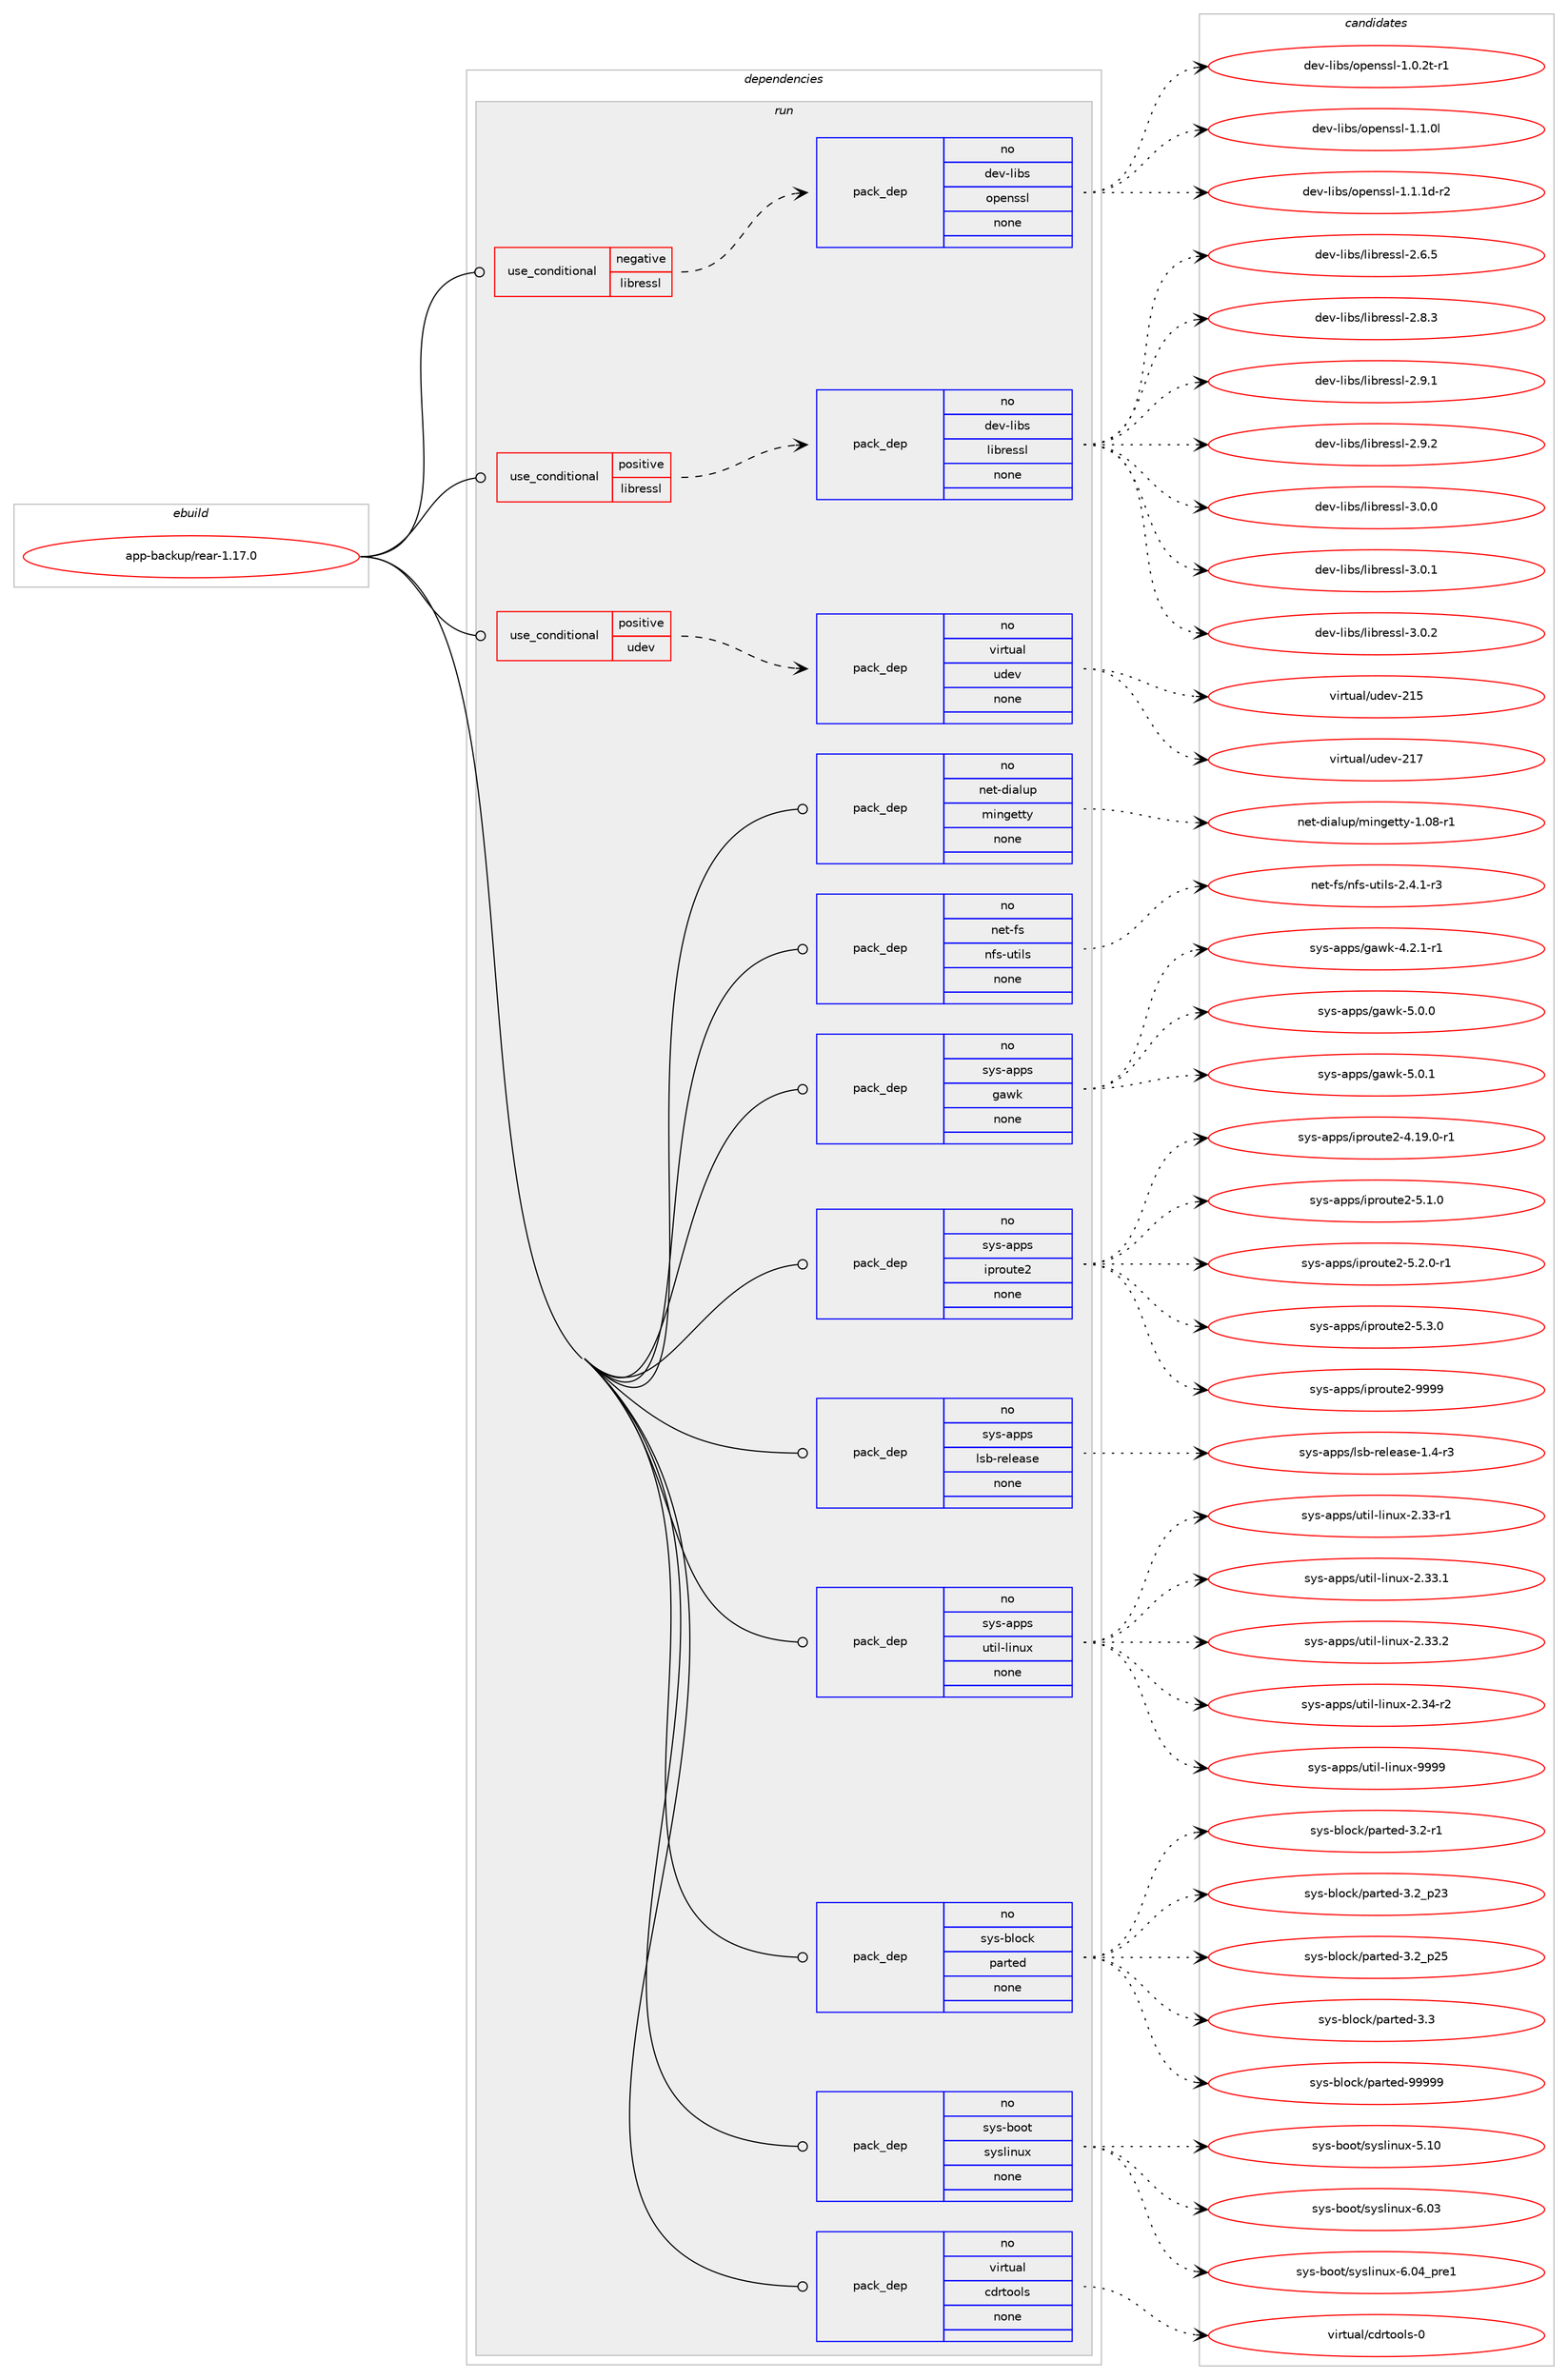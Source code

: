 digraph prolog {

# *************
# Graph options
# *************

newrank=true;
concentrate=true;
compound=true;
graph [rankdir=LR,fontname=Helvetica,fontsize=10,ranksep=1.5];#, ranksep=2.5, nodesep=0.2];
edge  [arrowhead=vee];
node  [fontname=Helvetica,fontsize=10];

# **********
# The ebuild
# **********

subgraph cluster_leftcol {
color=gray;
rank=same;
label=<<i>ebuild</i>>;
id [label="app-backup/rear-1.17.0", color=red, width=4, href="../app-backup/rear-1.17.0.svg"];
}

# ****************
# The dependencies
# ****************

subgraph cluster_midcol {
color=gray;
label=<<i>dependencies</i>>;
subgraph cluster_compile {
fillcolor="#eeeeee";
style=filled;
label=<<i>compile</i>>;
}
subgraph cluster_compileandrun {
fillcolor="#eeeeee";
style=filled;
label=<<i>compile and run</i>>;
}
subgraph cluster_run {
fillcolor="#eeeeee";
style=filled;
label=<<i>run</i>>;
subgraph cond113408 {
dependency475119 [label=<<TABLE BORDER="0" CELLBORDER="1" CELLSPACING="0" CELLPADDING="4"><TR><TD ROWSPAN="3" CELLPADDING="10">use_conditional</TD></TR><TR><TD>negative</TD></TR><TR><TD>libressl</TD></TR></TABLE>>, shape=none, color=red];
subgraph pack353084 {
dependency475120 [label=<<TABLE BORDER="0" CELLBORDER="1" CELLSPACING="0" CELLPADDING="4" WIDTH="220"><TR><TD ROWSPAN="6" CELLPADDING="30">pack_dep</TD></TR><TR><TD WIDTH="110">no</TD></TR><TR><TD>dev-libs</TD></TR><TR><TD>openssl</TD></TR><TR><TD>none</TD></TR><TR><TD></TD></TR></TABLE>>, shape=none, color=blue];
}
dependency475119:e -> dependency475120:w [weight=20,style="dashed",arrowhead="vee"];
}
id:e -> dependency475119:w [weight=20,style="solid",arrowhead="odot"];
subgraph cond113409 {
dependency475121 [label=<<TABLE BORDER="0" CELLBORDER="1" CELLSPACING="0" CELLPADDING="4"><TR><TD ROWSPAN="3" CELLPADDING="10">use_conditional</TD></TR><TR><TD>positive</TD></TR><TR><TD>libressl</TD></TR></TABLE>>, shape=none, color=red];
subgraph pack353085 {
dependency475122 [label=<<TABLE BORDER="0" CELLBORDER="1" CELLSPACING="0" CELLPADDING="4" WIDTH="220"><TR><TD ROWSPAN="6" CELLPADDING="30">pack_dep</TD></TR><TR><TD WIDTH="110">no</TD></TR><TR><TD>dev-libs</TD></TR><TR><TD>libressl</TD></TR><TR><TD>none</TD></TR><TR><TD></TD></TR></TABLE>>, shape=none, color=blue];
}
dependency475121:e -> dependency475122:w [weight=20,style="dashed",arrowhead="vee"];
}
id:e -> dependency475121:w [weight=20,style="solid",arrowhead="odot"];
subgraph cond113410 {
dependency475123 [label=<<TABLE BORDER="0" CELLBORDER="1" CELLSPACING="0" CELLPADDING="4"><TR><TD ROWSPAN="3" CELLPADDING="10">use_conditional</TD></TR><TR><TD>positive</TD></TR><TR><TD>udev</TD></TR></TABLE>>, shape=none, color=red];
subgraph pack353086 {
dependency475124 [label=<<TABLE BORDER="0" CELLBORDER="1" CELLSPACING="0" CELLPADDING="4" WIDTH="220"><TR><TD ROWSPAN="6" CELLPADDING="30">pack_dep</TD></TR><TR><TD WIDTH="110">no</TD></TR><TR><TD>virtual</TD></TR><TR><TD>udev</TD></TR><TR><TD>none</TD></TR><TR><TD></TD></TR></TABLE>>, shape=none, color=blue];
}
dependency475123:e -> dependency475124:w [weight=20,style="dashed",arrowhead="vee"];
}
id:e -> dependency475123:w [weight=20,style="solid",arrowhead="odot"];
subgraph pack353087 {
dependency475125 [label=<<TABLE BORDER="0" CELLBORDER="1" CELLSPACING="0" CELLPADDING="4" WIDTH="220"><TR><TD ROWSPAN="6" CELLPADDING="30">pack_dep</TD></TR><TR><TD WIDTH="110">no</TD></TR><TR><TD>net-dialup</TD></TR><TR><TD>mingetty</TD></TR><TR><TD>none</TD></TR><TR><TD></TD></TR></TABLE>>, shape=none, color=blue];
}
id:e -> dependency475125:w [weight=20,style="solid",arrowhead="odot"];
subgraph pack353088 {
dependency475126 [label=<<TABLE BORDER="0" CELLBORDER="1" CELLSPACING="0" CELLPADDING="4" WIDTH="220"><TR><TD ROWSPAN="6" CELLPADDING="30">pack_dep</TD></TR><TR><TD WIDTH="110">no</TD></TR><TR><TD>net-fs</TD></TR><TR><TD>nfs-utils</TD></TR><TR><TD>none</TD></TR><TR><TD></TD></TR></TABLE>>, shape=none, color=blue];
}
id:e -> dependency475126:w [weight=20,style="solid",arrowhead="odot"];
subgraph pack353089 {
dependency475127 [label=<<TABLE BORDER="0" CELLBORDER="1" CELLSPACING="0" CELLPADDING="4" WIDTH="220"><TR><TD ROWSPAN="6" CELLPADDING="30">pack_dep</TD></TR><TR><TD WIDTH="110">no</TD></TR><TR><TD>sys-apps</TD></TR><TR><TD>gawk</TD></TR><TR><TD>none</TD></TR><TR><TD></TD></TR></TABLE>>, shape=none, color=blue];
}
id:e -> dependency475127:w [weight=20,style="solid",arrowhead="odot"];
subgraph pack353090 {
dependency475128 [label=<<TABLE BORDER="0" CELLBORDER="1" CELLSPACING="0" CELLPADDING="4" WIDTH="220"><TR><TD ROWSPAN="6" CELLPADDING="30">pack_dep</TD></TR><TR><TD WIDTH="110">no</TD></TR><TR><TD>sys-apps</TD></TR><TR><TD>iproute2</TD></TR><TR><TD>none</TD></TR><TR><TD></TD></TR></TABLE>>, shape=none, color=blue];
}
id:e -> dependency475128:w [weight=20,style="solid",arrowhead="odot"];
subgraph pack353091 {
dependency475129 [label=<<TABLE BORDER="0" CELLBORDER="1" CELLSPACING="0" CELLPADDING="4" WIDTH="220"><TR><TD ROWSPAN="6" CELLPADDING="30">pack_dep</TD></TR><TR><TD WIDTH="110">no</TD></TR><TR><TD>sys-apps</TD></TR><TR><TD>lsb-release</TD></TR><TR><TD>none</TD></TR><TR><TD></TD></TR></TABLE>>, shape=none, color=blue];
}
id:e -> dependency475129:w [weight=20,style="solid",arrowhead="odot"];
subgraph pack353092 {
dependency475130 [label=<<TABLE BORDER="0" CELLBORDER="1" CELLSPACING="0" CELLPADDING="4" WIDTH="220"><TR><TD ROWSPAN="6" CELLPADDING="30">pack_dep</TD></TR><TR><TD WIDTH="110">no</TD></TR><TR><TD>sys-apps</TD></TR><TR><TD>util-linux</TD></TR><TR><TD>none</TD></TR><TR><TD></TD></TR></TABLE>>, shape=none, color=blue];
}
id:e -> dependency475130:w [weight=20,style="solid",arrowhead="odot"];
subgraph pack353093 {
dependency475131 [label=<<TABLE BORDER="0" CELLBORDER="1" CELLSPACING="0" CELLPADDING="4" WIDTH="220"><TR><TD ROWSPAN="6" CELLPADDING="30">pack_dep</TD></TR><TR><TD WIDTH="110">no</TD></TR><TR><TD>sys-block</TD></TR><TR><TD>parted</TD></TR><TR><TD>none</TD></TR><TR><TD></TD></TR></TABLE>>, shape=none, color=blue];
}
id:e -> dependency475131:w [weight=20,style="solid",arrowhead="odot"];
subgraph pack353094 {
dependency475132 [label=<<TABLE BORDER="0" CELLBORDER="1" CELLSPACING="0" CELLPADDING="4" WIDTH="220"><TR><TD ROWSPAN="6" CELLPADDING="30">pack_dep</TD></TR><TR><TD WIDTH="110">no</TD></TR><TR><TD>sys-boot</TD></TR><TR><TD>syslinux</TD></TR><TR><TD>none</TD></TR><TR><TD></TD></TR></TABLE>>, shape=none, color=blue];
}
id:e -> dependency475132:w [weight=20,style="solid",arrowhead="odot"];
subgraph pack353095 {
dependency475133 [label=<<TABLE BORDER="0" CELLBORDER="1" CELLSPACING="0" CELLPADDING="4" WIDTH="220"><TR><TD ROWSPAN="6" CELLPADDING="30">pack_dep</TD></TR><TR><TD WIDTH="110">no</TD></TR><TR><TD>virtual</TD></TR><TR><TD>cdrtools</TD></TR><TR><TD>none</TD></TR><TR><TD></TD></TR></TABLE>>, shape=none, color=blue];
}
id:e -> dependency475133:w [weight=20,style="solid",arrowhead="odot"];
}
}

# **************
# The candidates
# **************

subgraph cluster_choices {
rank=same;
color=gray;
label=<<i>candidates</i>>;

subgraph choice353084 {
color=black;
nodesep=1;
choice1001011184510810598115471111121011101151151084549464846501164511449 [label="dev-libs/openssl-1.0.2t-r1", color=red, width=4,href="../dev-libs/openssl-1.0.2t-r1.svg"];
choice100101118451081059811547111112101110115115108454946494648108 [label="dev-libs/openssl-1.1.0l", color=red, width=4,href="../dev-libs/openssl-1.1.0l.svg"];
choice1001011184510810598115471111121011101151151084549464946491004511450 [label="dev-libs/openssl-1.1.1d-r2", color=red, width=4,href="../dev-libs/openssl-1.1.1d-r2.svg"];
dependency475120:e -> choice1001011184510810598115471111121011101151151084549464846501164511449:w [style=dotted,weight="100"];
dependency475120:e -> choice100101118451081059811547111112101110115115108454946494648108:w [style=dotted,weight="100"];
dependency475120:e -> choice1001011184510810598115471111121011101151151084549464946491004511450:w [style=dotted,weight="100"];
}
subgraph choice353085 {
color=black;
nodesep=1;
choice10010111845108105981154710810598114101115115108455046544653 [label="dev-libs/libressl-2.6.5", color=red, width=4,href="../dev-libs/libressl-2.6.5.svg"];
choice10010111845108105981154710810598114101115115108455046564651 [label="dev-libs/libressl-2.8.3", color=red, width=4,href="../dev-libs/libressl-2.8.3.svg"];
choice10010111845108105981154710810598114101115115108455046574649 [label="dev-libs/libressl-2.9.1", color=red, width=4,href="../dev-libs/libressl-2.9.1.svg"];
choice10010111845108105981154710810598114101115115108455046574650 [label="dev-libs/libressl-2.9.2", color=red, width=4,href="../dev-libs/libressl-2.9.2.svg"];
choice10010111845108105981154710810598114101115115108455146484648 [label="dev-libs/libressl-3.0.0", color=red, width=4,href="../dev-libs/libressl-3.0.0.svg"];
choice10010111845108105981154710810598114101115115108455146484649 [label="dev-libs/libressl-3.0.1", color=red, width=4,href="../dev-libs/libressl-3.0.1.svg"];
choice10010111845108105981154710810598114101115115108455146484650 [label="dev-libs/libressl-3.0.2", color=red, width=4,href="../dev-libs/libressl-3.0.2.svg"];
dependency475122:e -> choice10010111845108105981154710810598114101115115108455046544653:w [style=dotted,weight="100"];
dependency475122:e -> choice10010111845108105981154710810598114101115115108455046564651:w [style=dotted,weight="100"];
dependency475122:e -> choice10010111845108105981154710810598114101115115108455046574649:w [style=dotted,weight="100"];
dependency475122:e -> choice10010111845108105981154710810598114101115115108455046574650:w [style=dotted,weight="100"];
dependency475122:e -> choice10010111845108105981154710810598114101115115108455146484648:w [style=dotted,weight="100"];
dependency475122:e -> choice10010111845108105981154710810598114101115115108455146484649:w [style=dotted,weight="100"];
dependency475122:e -> choice10010111845108105981154710810598114101115115108455146484650:w [style=dotted,weight="100"];
}
subgraph choice353086 {
color=black;
nodesep=1;
choice118105114116117971084711710010111845504953 [label="virtual/udev-215", color=red, width=4,href="../virtual/udev-215.svg"];
choice118105114116117971084711710010111845504955 [label="virtual/udev-217", color=red, width=4,href="../virtual/udev-217.svg"];
dependency475124:e -> choice118105114116117971084711710010111845504953:w [style=dotted,weight="100"];
dependency475124:e -> choice118105114116117971084711710010111845504955:w [style=dotted,weight="100"];
}
subgraph choice353087 {
color=black;
nodesep=1;
choice11010111645100105971081171124710910511010310111611612145494648564511449 [label="net-dialup/mingetty-1.08-r1", color=red, width=4,href="../net-dialup/mingetty-1.08-r1.svg"];
dependency475125:e -> choice11010111645100105971081171124710910511010310111611612145494648564511449:w [style=dotted,weight="100"];
}
subgraph choice353088 {
color=black;
nodesep=1;
choice1101011164510211547110102115451171161051081154550465246494511451 [label="net-fs/nfs-utils-2.4.1-r3", color=red, width=4,href="../net-fs/nfs-utils-2.4.1-r3.svg"];
dependency475126:e -> choice1101011164510211547110102115451171161051081154550465246494511451:w [style=dotted,weight="100"];
}
subgraph choice353089 {
color=black;
nodesep=1;
choice115121115459711211211547103971191074552465046494511449 [label="sys-apps/gawk-4.2.1-r1", color=red, width=4,href="../sys-apps/gawk-4.2.1-r1.svg"];
choice11512111545971121121154710397119107455346484648 [label="sys-apps/gawk-5.0.0", color=red, width=4,href="../sys-apps/gawk-5.0.0.svg"];
choice11512111545971121121154710397119107455346484649 [label="sys-apps/gawk-5.0.1", color=red, width=4,href="../sys-apps/gawk-5.0.1.svg"];
dependency475127:e -> choice115121115459711211211547103971191074552465046494511449:w [style=dotted,weight="100"];
dependency475127:e -> choice11512111545971121121154710397119107455346484648:w [style=dotted,weight="100"];
dependency475127:e -> choice11512111545971121121154710397119107455346484649:w [style=dotted,weight="100"];
}
subgraph choice353090 {
color=black;
nodesep=1;
choice11512111545971121121154710511211411111711610150455246495746484511449 [label="sys-apps/iproute2-4.19.0-r1", color=red, width=4,href="../sys-apps/iproute2-4.19.0-r1.svg"];
choice11512111545971121121154710511211411111711610150455346494648 [label="sys-apps/iproute2-5.1.0", color=red, width=4,href="../sys-apps/iproute2-5.1.0.svg"];
choice115121115459711211211547105112114111117116101504553465046484511449 [label="sys-apps/iproute2-5.2.0-r1", color=red, width=4,href="../sys-apps/iproute2-5.2.0-r1.svg"];
choice11512111545971121121154710511211411111711610150455346514648 [label="sys-apps/iproute2-5.3.0", color=red, width=4,href="../sys-apps/iproute2-5.3.0.svg"];
choice115121115459711211211547105112114111117116101504557575757 [label="sys-apps/iproute2-9999", color=red, width=4,href="../sys-apps/iproute2-9999.svg"];
dependency475128:e -> choice11512111545971121121154710511211411111711610150455246495746484511449:w [style=dotted,weight="100"];
dependency475128:e -> choice11512111545971121121154710511211411111711610150455346494648:w [style=dotted,weight="100"];
dependency475128:e -> choice115121115459711211211547105112114111117116101504553465046484511449:w [style=dotted,weight="100"];
dependency475128:e -> choice11512111545971121121154710511211411111711610150455346514648:w [style=dotted,weight="100"];
dependency475128:e -> choice115121115459711211211547105112114111117116101504557575757:w [style=dotted,weight="100"];
}
subgraph choice353091 {
color=black;
nodesep=1;
choice115121115459711211211547108115984511410110810197115101454946524511451 [label="sys-apps/lsb-release-1.4-r3", color=red, width=4,href="../sys-apps/lsb-release-1.4-r3.svg"];
dependency475129:e -> choice115121115459711211211547108115984511410110810197115101454946524511451:w [style=dotted,weight="100"];
}
subgraph choice353092 {
color=black;
nodesep=1;
choice1151211154597112112115471171161051084510810511011712045504651514511449 [label="sys-apps/util-linux-2.33-r1", color=red, width=4,href="../sys-apps/util-linux-2.33-r1.svg"];
choice1151211154597112112115471171161051084510810511011712045504651514649 [label="sys-apps/util-linux-2.33.1", color=red, width=4,href="../sys-apps/util-linux-2.33.1.svg"];
choice1151211154597112112115471171161051084510810511011712045504651514650 [label="sys-apps/util-linux-2.33.2", color=red, width=4,href="../sys-apps/util-linux-2.33.2.svg"];
choice1151211154597112112115471171161051084510810511011712045504651524511450 [label="sys-apps/util-linux-2.34-r2", color=red, width=4,href="../sys-apps/util-linux-2.34-r2.svg"];
choice115121115459711211211547117116105108451081051101171204557575757 [label="sys-apps/util-linux-9999", color=red, width=4,href="../sys-apps/util-linux-9999.svg"];
dependency475130:e -> choice1151211154597112112115471171161051084510810511011712045504651514511449:w [style=dotted,weight="100"];
dependency475130:e -> choice1151211154597112112115471171161051084510810511011712045504651514649:w [style=dotted,weight="100"];
dependency475130:e -> choice1151211154597112112115471171161051084510810511011712045504651514650:w [style=dotted,weight="100"];
dependency475130:e -> choice1151211154597112112115471171161051084510810511011712045504651524511450:w [style=dotted,weight="100"];
dependency475130:e -> choice115121115459711211211547117116105108451081051101171204557575757:w [style=dotted,weight="100"];
}
subgraph choice353093 {
color=black;
nodesep=1;
choice1151211154598108111991074711297114116101100455146504511449 [label="sys-block/parted-3.2-r1", color=red, width=4,href="../sys-block/parted-3.2-r1.svg"];
choice115121115459810811199107471129711411610110045514650951125051 [label="sys-block/parted-3.2_p23", color=red, width=4,href="../sys-block/parted-3.2_p23.svg"];
choice115121115459810811199107471129711411610110045514650951125053 [label="sys-block/parted-3.2_p25", color=red, width=4,href="../sys-block/parted-3.2_p25.svg"];
choice115121115459810811199107471129711411610110045514651 [label="sys-block/parted-3.3", color=red, width=4,href="../sys-block/parted-3.3.svg"];
choice1151211154598108111991074711297114116101100455757575757 [label="sys-block/parted-99999", color=red, width=4,href="../sys-block/parted-99999.svg"];
dependency475131:e -> choice1151211154598108111991074711297114116101100455146504511449:w [style=dotted,weight="100"];
dependency475131:e -> choice115121115459810811199107471129711411610110045514650951125051:w [style=dotted,weight="100"];
dependency475131:e -> choice115121115459810811199107471129711411610110045514650951125053:w [style=dotted,weight="100"];
dependency475131:e -> choice115121115459810811199107471129711411610110045514651:w [style=dotted,weight="100"];
dependency475131:e -> choice1151211154598108111991074711297114116101100455757575757:w [style=dotted,weight="100"];
}
subgraph choice353094 {
color=black;
nodesep=1;
choice1151211154598111111116471151211151081051101171204553464948 [label="sys-boot/syslinux-5.10", color=red, width=4,href="../sys-boot/syslinux-5.10.svg"];
choice1151211154598111111116471151211151081051101171204554464851 [label="sys-boot/syslinux-6.03", color=red, width=4,href="../sys-boot/syslinux-6.03.svg"];
choice11512111545981111111164711512111510810511011712045544648529511211410149 [label="sys-boot/syslinux-6.04_pre1", color=red, width=4,href="../sys-boot/syslinux-6.04_pre1.svg"];
dependency475132:e -> choice1151211154598111111116471151211151081051101171204553464948:w [style=dotted,weight="100"];
dependency475132:e -> choice1151211154598111111116471151211151081051101171204554464851:w [style=dotted,weight="100"];
dependency475132:e -> choice11512111545981111111164711512111510810511011712045544648529511211410149:w [style=dotted,weight="100"];
}
subgraph choice353095 {
color=black;
nodesep=1;
choice1181051141161179710847991001141161111111081154548 [label="virtual/cdrtools-0", color=red, width=4,href="../virtual/cdrtools-0.svg"];
dependency475133:e -> choice1181051141161179710847991001141161111111081154548:w [style=dotted,weight="100"];
}
}

}

